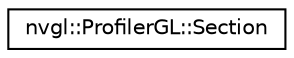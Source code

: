 digraph "Graphical Class Hierarchy"
{
 // LATEX_PDF_SIZE
  edge [fontname="Helvetica",fontsize="10",labelfontname="Helvetica",labelfontsize="10"];
  node [fontname="Helvetica",fontsize="10",shape=record];
  rankdir="LR";
  Node0 [label="nvgl::ProfilerGL::Section",height=0.2,width=0.4,color="black", fillcolor="white", style="filled",URL="$classnvgl_1_1_profiler_g_l_1_1_section.html",tooltip=" "];
}
